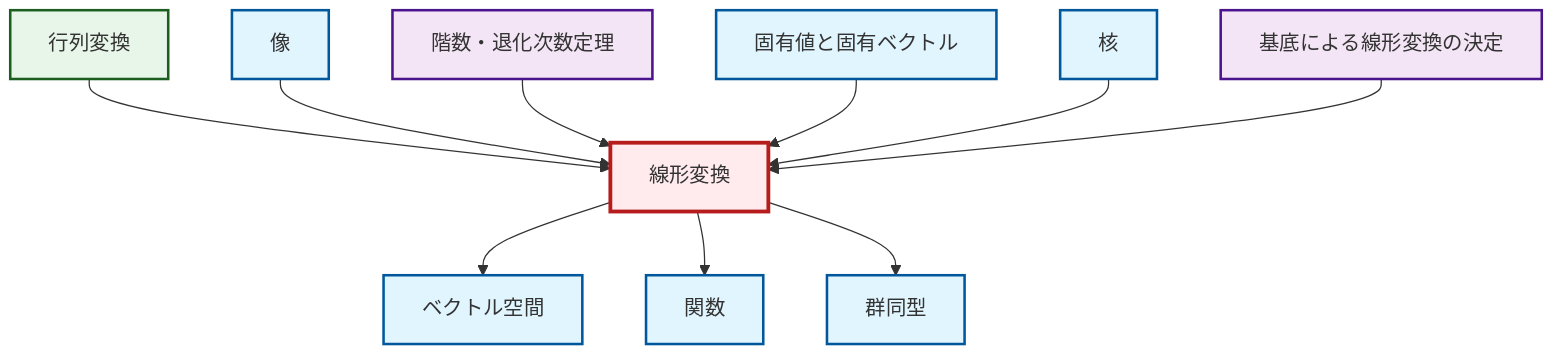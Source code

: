 graph TD
    classDef definition fill:#e1f5fe,stroke:#01579b,stroke-width:2px
    classDef theorem fill:#f3e5f5,stroke:#4a148c,stroke-width:2px
    classDef axiom fill:#fff3e0,stroke:#e65100,stroke-width:2px
    classDef example fill:#e8f5e9,stroke:#1b5e20,stroke-width:2px
    classDef current fill:#ffebee,stroke:#b71c1c,stroke-width:3px
    def-isomorphism["群同型"]:::definition
    ex-matrix-transformation["行列変換"]:::example
    def-function["関数"]:::definition
    def-vector-space["ベクトル空間"]:::definition
    def-kernel["核"]:::definition
    def-eigenvalue-eigenvector["固有値と固有ベクトル"]:::definition
    def-image["像"]:::definition
    thm-linear-transformation-basis["基底による線形変換の決定"]:::theorem
    def-linear-transformation["線形変換"]:::definition
    thm-rank-nullity["階数・退化次数定理"]:::theorem
    ex-matrix-transformation --> def-linear-transformation
    def-image --> def-linear-transformation
    thm-rank-nullity --> def-linear-transformation
    def-eigenvalue-eigenvector --> def-linear-transformation
    def-kernel --> def-linear-transformation
    def-linear-transformation --> def-vector-space
    def-linear-transformation --> def-function
    thm-linear-transformation-basis --> def-linear-transformation
    def-linear-transformation --> def-isomorphism
    class def-linear-transformation current